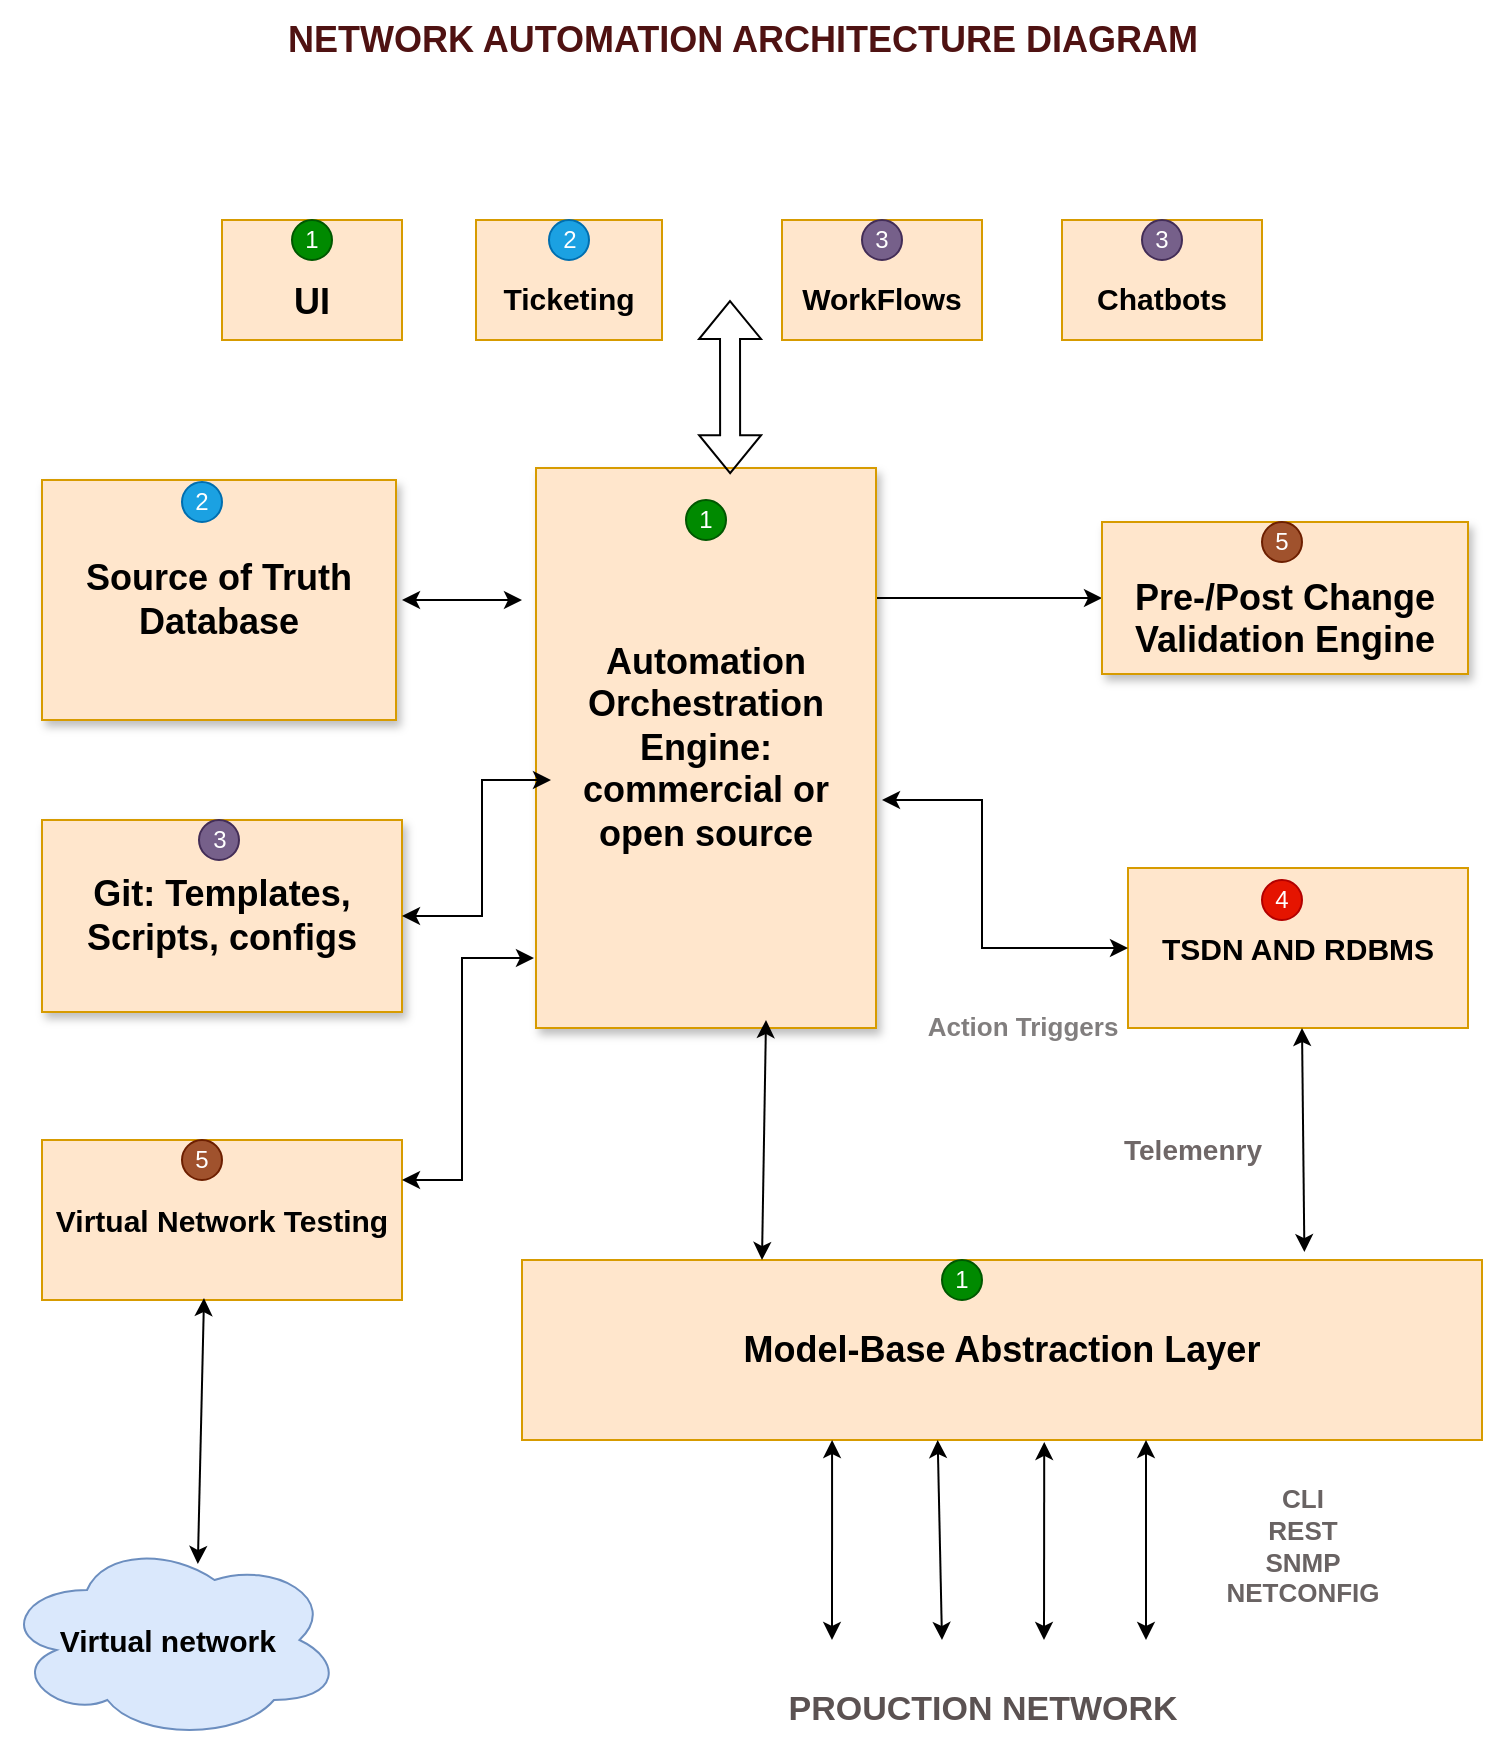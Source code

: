 <mxfile version="24.3.1" type="github">
  <diagram name="Page-1" id="90a13364-a465-7bf4-72fc-28e22215d7a0">
    <mxGraphModel dx="880" dy="468" grid="1" gridSize="10" guides="1" tooltips="1" connect="1" arrows="1" fold="1" page="1" pageScale="1.5" pageWidth="1169" pageHeight="826" background="none" math="0" shadow="0">
      <root>
        <mxCell id="0" style=";html=1;" />
        <mxCell id="1" style=";html=1;" parent="0" />
        <mxCell id="3a17f1ce550125da-13" style="edgeStyle=elbowEdgeStyle;rounded=0;html=1;startArrow=none;startFill=0;jettySize=auto;orthogonalLoop=1;fontSize=18;elbow=vertical;" parent="1" source="3a17f1ce550125da-2" target="3a17f1ce550125da-4" edge="1">
          <mxGeometry relative="1" as="geometry" />
        </mxCell>
        <mxCell id="3a17f1ce550125da-2" value="&lt;b&gt;Automation Orchestration Engine:&lt;/b&gt;&lt;div&gt;&lt;b&gt;commercial or open source&lt;/b&gt;&lt;/div&gt;" style="whiteSpace=wrap;html=1;shadow=1;fontSize=18;fillColor=#ffe6cc;strokeColor=#d79b00;" parent="1" vertex="1">
          <mxGeometry x="787" y="454" width="170" height="280" as="geometry" />
        </mxCell>
        <mxCell id="3a17f1ce550125da-4" value="&lt;div&gt;&lt;b&gt;&lt;br&gt;&lt;/b&gt;&lt;/div&gt;&lt;b&gt;Pre-/Post Change&lt;/b&gt;&lt;div&gt;&lt;b&gt;Validation Engine&lt;/b&gt;&lt;/div&gt;" style="whiteSpace=wrap;html=1;shadow=1;fontSize=18;fillColor=#ffe6cc;strokeColor=#d79b00;" parent="1" vertex="1">
          <mxGeometry x="1070" y="481" width="183" height="76" as="geometry" />
        </mxCell>
        <mxCell id="3a17f1ce550125da-8" value="&lt;b&gt;Source of Truth Database&lt;/b&gt;" style="whiteSpace=wrap;html=1;shadow=1;fontSize=18;fillColor=#ffe6cc;strokeColor=#d79b00;" parent="1" vertex="1">
          <mxGeometry x="540" y="460" width="177" height="120" as="geometry" />
        </mxCell>
        <mxCell id="3a17f1ce550125da-9" value="&lt;b&gt;Git: Templates, Scripts, configs&lt;/b&gt;" style="whiteSpace=wrap;html=1;shadow=1;fontSize=18;fillColor=#ffe6cc;strokeColor=#d79b00;" parent="1" vertex="1">
          <mxGeometry x="540" y="630" width="180" height="96" as="geometry" />
        </mxCell>
        <mxCell id="RhrCV95YW1IuNyOGolH8-2" value="&lt;div&gt;&lt;b&gt;&lt;font style=&quot;font-size: 18px;&quot;&gt;&lt;br&gt;&lt;/font&gt;&lt;/b&gt;&lt;/div&gt;&lt;b&gt;&lt;font style=&quot;font-size: 18px;&quot;&gt;UI&lt;/font&gt;&lt;/b&gt;" style="rounded=0;whiteSpace=wrap;html=1;fillColor=#ffe6cc;strokeColor=#d79b00;" vertex="1" parent="1">
          <mxGeometry x="630" y="330" width="90" height="60" as="geometry" />
        </mxCell>
        <mxCell id="RhrCV95YW1IuNyOGolH8-3" value="&lt;div&gt;&lt;b&gt;&lt;font style=&quot;font-size: 15px;&quot;&gt;&lt;br&gt;&lt;/font&gt;&lt;/b&gt;&lt;/div&gt;&lt;b&gt;&lt;font style=&quot;font-size: 15px;&quot;&gt;WorkFlows&lt;/font&gt;&lt;/b&gt;" style="rounded=0;whiteSpace=wrap;html=1;fillColor=#ffe6cc;strokeColor=#d79b00;" vertex="1" parent="1">
          <mxGeometry x="910" y="330" width="100" height="60" as="geometry" />
        </mxCell>
        <mxCell id="RhrCV95YW1IuNyOGolH8-4" value="&lt;div&gt;&lt;b&gt;&lt;font style=&quot;font-size: 15px;&quot;&gt;&lt;br&gt;&lt;/font&gt;&lt;/b&gt;&lt;/div&gt;&lt;b&gt;&lt;font style=&quot;font-size: 15px;&quot;&gt;Chatbots&lt;/font&gt;&lt;/b&gt;" style="rounded=0;whiteSpace=wrap;html=1;fillColor=#ffe6cc;strokeColor=#d79b00;" vertex="1" parent="1">
          <mxGeometry x="1050" y="330" width="100" height="60" as="geometry" />
        </mxCell>
        <mxCell id="RhrCV95YW1IuNyOGolH8-6" value="&lt;font style=&quot;font-size: 15px;&quot;&gt;&lt;b&gt;TSDN AND RDBMS&lt;/b&gt;&lt;/font&gt;" style="rounded=0;whiteSpace=wrap;html=1;fillColor=#ffe6cc;strokeColor=#d79b00;" vertex="1" parent="1">
          <mxGeometry x="1083" y="654" width="170" height="80" as="geometry" />
        </mxCell>
        <mxCell id="RhrCV95YW1IuNyOGolH8-7" value="" style="endArrow=classic;startArrow=classic;html=1;rounded=0;exitX=0;exitY=0.5;exitDx=0;exitDy=0;" edge="1" parent="1" source="RhrCV95YW1IuNyOGolH8-6">
          <mxGeometry width="50" height="50" relative="1" as="geometry">
            <mxPoint x="890" y="670" as="sourcePoint" />
            <mxPoint x="960" y="620" as="targetPoint" />
            <Array as="points">
              <mxPoint x="1010" y="694" />
              <mxPoint x="1010" y="620" />
            </Array>
          </mxGeometry>
        </mxCell>
        <mxCell id="RhrCV95YW1IuNyOGolH8-8" value="&lt;b&gt;&lt;font style=&quot;font-size: 18px;&quot;&gt;Model-Base Abstraction Layer&lt;/font&gt;&lt;/b&gt;" style="rounded=0;whiteSpace=wrap;html=1;fillColor=#ffe6cc;strokeColor=#d79b00;" vertex="1" parent="1">
          <mxGeometry x="780" y="850" width="480" height="90" as="geometry" />
        </mxCell>
        <mxCell id="RhrCV95YW1IuNyOGolH8-10" value="" style="endArrow=classic;startArrow=classic;html=1;rounded=0;exitX=0.25;exitY=0;exitDx=0;exitDy=0;" edge="1" parent="1" source="RhrCV95YW1IuNyOGolH8-8">
          <mxGeometry width="50" height="50" relative="1" as="geometry">
            <mxPoint x="900" y="800" as="sourcePoint" />
            <mxPoint x="902" y="730" as="targetPoint" />
          </mxGeometry>
        </mxCell>
        <mxCell id="RhrCV95YW1IuNyOGolH8-11" value="" style="endArrow=classic;startArrow=classic;html=1;rounded=0;exitX=0.815;exitY=-0.044;exitDx=0;exitDy=0;exitPerimeter=0;" edge="1" parent="1" source="RhrCV95YW1IuNyOGolH8-8">
          <mxGeometry width="50" height="50" relative="1" as="geometry">
            <mxPoint x="1120" y="784" as="sourcePoint" />
            <mxPoint x="1170" y="734" as="targetPoint" />
          </mxGeometry>
        </mxCell>
        <mxCell id="RhrCV95YW1IuNyOGolH8-12" value="" style="endArrow=classic;startArrow=classic;html=1;rounded=0;" edge="1" parent="1">
          <mxGeometry width="50" height="50" relative="1" as="geometry">
            <mxPoint x="720" y="520" as="sourcePoint" />
            <mxPoint x="780" y="520" as="targetPoint" />
          </mxGeometry>
        </mxCell>
        <mxCell id="RhrCV95YW1IuNyOGolH8-13" value="" style="endArrow=classic;startArrow=classic;html=1;rounded=0;exitX=1;exitY=0.5;exitDx=0;exitDy=0;" edge="1" parent="1" source="3a17f1ce550125da-9">
          <mxGeometry width="50" height="50" relative="1" as="geometry">
            <mxPoint x="744.5" y="660" as="sourcePoint" />
            <mxPoint x="794.5" y="610" as="targetPoint" />
            <Array as="points">
              <mxPoint x="760" y="678" />
              <mxPoint x="760" y="610" />
            </Array>
          </mxGeometry>
        </mxCell>
        <mxCell id="RhrCV95YW1IuNyOGolH8-14" value="&lt;b&gt;&lt;font style=&quot;font-size: 15px;&quot;&gt;Virtual Network Testing&lt;/font&gt;&lt;/b&gt;" style="rounded=0;whiteSpace=wrap;html=1;fillColor=#ffe6cc;strokeColor=#d79b00;" vertex="1" parent="1">
          <mxGeometry x="540" y="790" width="180" height="80" as="geometry" />
        </mxCell>
        <mxCell id="RhrCV95YW1IuNyOGolH8-15" value="" style="endArrow=classic;startArrow=classic;html=1;rounded=0;entryX=-0.006;entryY=0.875;entryDx=0;entryDy=0;entryPerimeter=0;exitX=1;exitY=0.25;exitDx=0;exitDy=0;" edge="1" parent="1" source="RhrCV95YW1IuNyOGolH8-14" target="3a17f1ce550125da-2">
          <mxGeometry width="50" height="50" relative="1" as="geometry">
            <mxPoint x="730" y="810" as="sourcePoint" />
            <mxPoint x="780" y="760" as="targetPoint" />
            <Array as="points">
              <mxPoint x="750" y="810" />
              <mxPoint x="750" y="699" />
            </Array>
          </mxGeometry>
        </mxCell>
        <mxCell id="RhrCV95YW1IuNyOGolH8-16" value="&lt;b&gt;&lt;font style=&quot;font-size: 15px;&quot;&gt;Virtual network&amp;nbsp;&lt;/font&gt;&lt;/b&gt;" style="ellipse;shape=cloud;whiteSpace=wrap;html=1;fillColor=#dae8fc;strokeColor=#6c8ebf;" vertex="1" parent="1">
          <mxGeometry x="520" y="990" width="170" height="100" as="geometry" />
        </mxCell>
        <mxCell id="RhrCV95YW1IuNyOGolH8-17" value="&lt;div&gt;&lt;b&gt;&lt;font style=&quot;font-size: 15px;&quot;&gt;&lt;br&gt;&lt;/font&gt;&lt;/b&gt;&lt;/div&gt;&lt;b&gt;&lt;font style=&quot;font-size: 15px;&quot;&gt;Ticketing&lt;/font&gt;&lt;/b&gt;" style="rounded=0;whiteSpace=wrap;html=1;fillColor=#ffe6cc;strokeColor=#d79b00;" vertex="1" parent="1">
          <mxGeometry x="757" y="330" width="93" height="60" as="geometry" />
        </mxCell>
        <mxCell id="RhrCV95YW1IuNyOGolH8-19" value="" style="shape=flexArrow;endArrow=classic;startArrow=classic;html=1;rounded=0;exitX=0.571;exitY=0.011;exitDx=0;exitDy=0;exitPerimeter=0;" edge="1" parent="1" source="3a17f1ce550125da-2">
          <mxGeometry width="100" height="100" relative="1" as="geometry">
            <mxPoint x="822" y="454" as="sourcePoint" />
            <mxPoint x="884" y="370" as="targetPoint" />
          </mxGeometry>
        </mxCell>
        <mxCell id="RhrCV95YW1IuNyOGolH8-20" value="" style="endArrow=classic;startArrow=classic;html=1;rounded=0;entryX=0.45;entryY=0.988;entryDx=0;entryDy=0;entryPerimeter=0;exitX=0.576;exitY=0.12;exitDx=0;exitDy=0;exitPerimeter=0;" edge="1" parent="1" source="RhrCV95YW1IuNyOGolH8-16" target="RhrCV95YW1IuNyOGolH8-14">
          <mxGeometry width="50" height="50" relative="1" as="geometry">
            <mxPoint x="610" y="960" as="sourcePoint" />
            <mxPoint x="660" y="910" as="targetPoint" />
          </mxGeometry>
        </mxCell>
        <mxCell id="RhrCV95YW1IuNyOGolH8-21" value="" style="endArrow=classic;startArrow=classic;html=1;rounded=0;entryX=0.433;entryY=1;entryDx=0;entryDy=0;entryPerimeter=0;" edge="1" parent="1" target="RhrCV95YW1IuNyOGolH8-8">
          <mxGeometry width="50" height="50" relative="1" as="geometry">
            <mxPoint x="990" y="1040" as="sourcePoint" />
            <mxPoint x="940" y="960" as="targetPoint" />
          </mxGeometry>
        </mxCell>
        <mxCell id="RhrCV95YW1IuNyOGolH8-22" value="" style="endArrow=classic;startArrow=classic;html=1;rounded=0;entryX=0.544;entryY=1.011;entryDx=0;entryDy=0;entryPerimeter=0;" edge="1" parent="1" target="RhrCV95YW1IuNyOGolH8-8">
          <mxGeometry width="50" height="50" relative="1" as="geometry">
            <mxPoint x="1041" y="1040" as="sourcePoint" />
            <mxPoint x="970" y="960" as="targetPoint" />
          </mxGeometry>
        </mxCell>
        <mxCell id="RhrCV95YW1IuNyOGolH8-23" value="" style="endArrow=classic;startArrow=classic;html=1;rounded=0;entryX=0.65;entryY=1;entryDx=0;entryDy=0;entryPerimeter=0;" edge="1" parent="1" target="RhrCV95YW1IuNyOGolH8-8">
          <mxGeometry width="50" height="50" relative="1" as="geometry">
            <mxPoint x="1092" y="1040" as="sourcePoint" />
            <mxPoint x="1100" y="950" as="targetPoint" />
          </mxGeometry>
        </mxCell>
        <mxCell id="RhrCV95YW1IuNyOGolH8-24" value="" style="endArrow=classic;startArrow=classic;html=1;rounded=0;entryX=0.323;entryY=1;entryDx=0;entryDy=0;entryPerimeter=0;" edge="1" parent="1" target="RhrCV95YW1IuNyOGolH8-8">
          <mxGeometry width="50" height="50" relative="1" as="geometry">
            <mxPoint x="935" y="1040" as="sourcePoint" />
            <mxPoint x="940" y="960" as="targetPoint" />
          </mxGeometry>
        </mxCell>
        <mxCell id="RhrCV95YW1IuNyOGolH8-25" value="&lt;font color=&quot;#696363&quot; style=&quot;font-size: 13px;&quot;&gt;&lt;b style=&quot;&quot;&gt;CLI&lt;/b&gt;&lt;/font&gt;&lt;div style=&quot;font-size: 13px;&quot;&gt;&lt;font color=&quot;#696363&quot; style=&quot;font-size: 13px;&quot;&gt;&lt;b&gt;REST&lt;/b&gt;&lt;/font&gt;&lt;/div&gt;&lt;div style=&quot;font-size: 13px;&quot;&gt;&lt;font color=&quot;#696363&quot; style=&quot;font-size: 13px;&quot;&gt;&lt;b&gt;SNMP&lt;/b&gt;&lt;/font&gt;&lt;/div&gt;&lt;div style=&quot;font-size: 13px;&quot;&gt;&lt;font color=&quot;#696363&quot; style=&quot;font-size: 13px;&quot;&gt;&lt;b style=&quot;&quot;&gt;NETCONFIG&lt;/b&gt;&lt;/font&gt;&lt;/div&gt;" style="text;html=1;align=center;verticalAlign=middle;resizable=0;points=[];autosize=1;" vertex="1" parent="1">
          <mxGeometry x="1120" y="953" width="100" height="80" as="geometry" />
        </mxCell>
        <mxCell id="RhrCV95YW1IuNyOGolH8-29" value="4" style="ellipse;whiteSpace=wrap;html=1;aspect=fixed;fillColor=#e51400;fontColor=#ffffff;strokeColor=#B20000;" vertex="1" parent="1">
          <mxGeometry x="1150" y="660" width="20" height="20" as="geometry" />
        </mxCell>
        <mxCell id="RhrCV95YW1IuNyOGolH8-30" value="1" style="ellipse;whiteSpace=wrap;html=1;aspect=fixed;fillColor=#008a00;fontColor=#ffffff;strokeColor=#005700;" vertex="1" parent="1">
          <mxGeometry x="665" y="330" width="20" height="20" as="geometry" />
        </mxCell>
        <mxCell id="RhrCV95YW1IuNyOGolH8-31" value="2" style="ellipse;whiteSpace=wrap;html=1;aspect=fixed;fillColor=#1ba1e2;fontColor=#ffffff;strokeColor=#006EAF;" vertex="1" parent="1">
          <mxGeometry x="610" y="461" width="20" height="20" as="geometry" />
        </mxCell>
        <mxCell id="RhrCV95YW1IuNyOGolH8-32" value="3" style="ellipse;whiteSpace=wrap;html=1;aspect=fixed;fillColor=#76608a;fontColor=#ffffff;strokeColor=#432D57;" vertex="1" parent="1">
          <mxGeometry x="1090" y="330" width="20" height="20" as="geometry" />
        </mxCell>
        <mxCell id="RhrCV95YW1IuNyOGolH8-38" value="5" style="ellipse;whiteSpace=wrap;html=1;aspect=fixed;fillColor=#a0522d;fontColor=#ffffff;strokeColor=#6D1F00;" vertex="1" parent="1">
          <mxGeometry x="1150" y="481" width="20" height="20" as="geometry" />
        </mxCell>
        <mxCell id="RhrCV95YW1IuNyOGolH8-39" value="1" style="ellipse;whiteSpace=wrap;html=1;aspect=fixed;fillColor=#008a00;fontColor=#ffffff;strokeColor=#005700;" vertex="1" parent="1">
          <mxGeometry x="862" y="470" width="20" height="20" as="geometry" />
        </mxCell>
        <mxCell id="RhrCV95YW1IuNyOGolH8-40" value="1" style="ellipse;whiteSpace=wrap;html=1;aspect=fixed;fillColor=#008a00;fontColor=#ffffff;strokeColor=#005700;" vertex="1" parent="1">
          <mxGeometry x="990" y="850" width="20" height="20" as="geometry" />
        </mxCell>
        <mxCell id="RhrCV95YW1IuNyOGolH8-41" value="2" style="ellipse;whiteSpace=wrap;html=1;aspect=fixed;fillColor=#1ba1e2;fontColor=#ffffff;strokeColor=#006EAF;" vertex="1" parent="1">
          <mxGeometry x="793.5" y="330" width="20" height="20" as="geometry" />
        </mxCell>
        <mxCell id="RhrCV95YW1IuNyOGolH8-46" value="3" style="ellipse;whiteSpace=wrap;html=1;aspect=fixed;fillColor=#76608a;fontColor=#ffffff;strokeColor=#432D57;" vertex="1" parent="1">
          <mxGeometry x="950" y="330" width="20" height="20" as="geometry" />
        </mxCell>
        <mxCell id="RhrCV95YW1IuNyOGolH8-47" value="3" style="ellipse;whiteSpace=wrap;html=1;aspect=fixed;fillColor=#76608a;fontColor=#ffffff;strokeColor=#432D57;" vertex="1" parent="1">
          <mxGeometry x="618.5" y="630" width="20" height="20" as="geometry" />
        </mxCell>
        <mxCell id="RhrCV95YW1IuNyOGolH8-49" value="5" style="ellipse;whiteSpace=wrap;html=1;aspect=fixed;fillColor=#a0522d;fontColor=#ffffff;strokeColor=#6D1F00;" vertex="1" parent="1">
          <mxGeometry x="610" y="790" width="20" height="20" as="geometry" />
        </mxCell>
        <mxCell id="RhrCV95YW1IuNyOGolH8-50" value="&lt;b&gt;&lt;font color=&quot;#817e7e&quot; style=&quot;font-size: 13px;&quot;&gt;Action Triggers&lt;/font&gt;&lt;/b&gt;" style="text;html=1;align=center;verticalAlign=middle;resizable=0;points=[];autosize=1;strokeColor=none;fillColor=none;" vertex="1" parent="1">
          <mxGeometry x="970" y="718" width="120" height="30" as="geometry" />
        </mxCell>
        <mxCell id="RhrCV95YW1IuNyOGolH8-51" value="&lt;b&gt;&lt;font color=&quot;#6f6767&quot; style=&quot;font-size: 14px;&quot;&gt;Telemenry&lt;/font&gt;&lt;/b&gt;" style="text;html=1;align=center;verticalAlign=middle;resizable=0;points=[];autosize=1;strokeColor=none;fillColor=none;" vertex="1" parent="1">
          <mxGeometry x="1070" y="780" width="90" height="30" as="geometry" />
        </mxCell>
        <mxCell id="RhrCV95YW1IuNyOGolH8-52" value="&lt;b&gt;&lt;font color=&quot;#5b5252&quot; style=&quot;font-size: 17px;&quot;&gt;PROUCTION NETWORK&lt;/font&gt;&lt;/b&gt;" style="text;html=1;align=center;verticalAlign=middle;resizable=0;points=[];autosize=1;strokeColor=none;fillColor=none;" vertex="1" parent="1">
          <mxGeometry x="900" y="1060" width="220" height="30" as="geometry" />
        </mxCell>
        <mxCell id="RhrCV95YW1IuNyOGolH8-53" value="&lt;b&gt;&lt;font style=&quot;font-size: 18px;&quot; color=&quot;#4f1212&quot;&gt;NETWORK AUTOMATION ARCHITECTURE DIAGRAM&lt;/font&gt;&lt;/b&gt;" style="text;html=1;align=center;verticalAlign=middle;resizable=0;points=[];autosize=1;strokeColor=none;fillColor=none;" vertex="1" parent="1">
          <mxGeometry x="650" y="220" width="480" height="40" as="geometry" />
        </mxCell>
      </root>
    </mxGraphModel>
  </diagram>
</mxfile>
